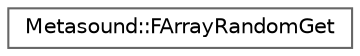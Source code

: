 digraph "Graphical Class Hierarchy"
{
 // INTERACTIVE_SVG=YES
 // LATEX_PDF_SIZE
  bgcolor="transparent";
  edge [fontname=Helvetica,fontsize=10,labelfontname=Helvetica,labelfontsize=10];
  node [fontname=Helvetica,fontsize=10,shape=box,height=0.2,width=0.4];
  rankdir="LR";
  Node0 [id="Node000000",label="Metasound::FArrayRandomGet",height=0.2,width=0.4,color="grey40", fillcolor="white", style="filled",URL="$da/da4/classMetasound_1_1FArrayRandomGet.html",tooltip=" "];
}

